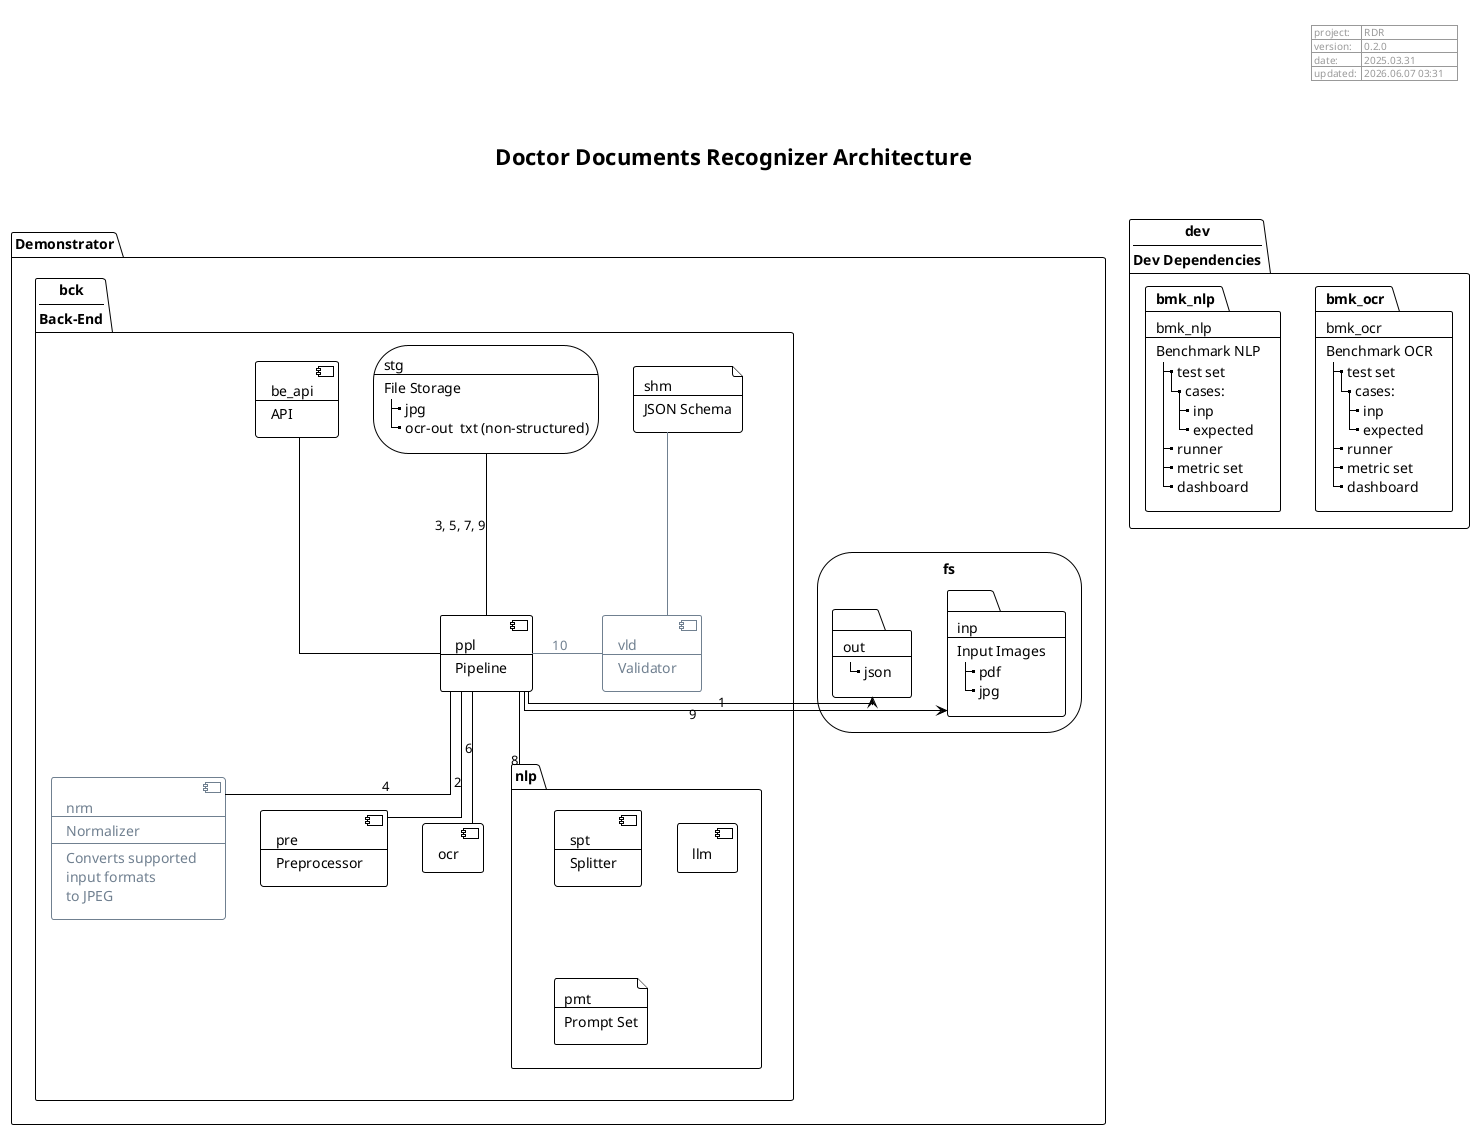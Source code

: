@startuml
'https://plantuml.com/component-diagram

!theme mono

!define C_WIP brown
!define C_FUT slategray
!define C_OPT darkgrey

skinparam {
  linetype ortho
}

<style>
' in progress
.i{
  lineColor C_WIP
  fontColor C_WIP
}
' future releases
.f{
  lineColor C_FUT
  fontColor C_FUT
}
</style>

hide stereotype

header

  | project:  | RDR                       |
  | version:  | 0.2.0                     |
  | date:     | 2025.03.31                |
  | updated:  | %date("yyyy.MM.dd HH:mm") |

end header

title

  Doctor Documents Recognizer Architecture

end title

folder "Demonstrator" as dem {

  storage fs {
  
    folder inp [
      inp
      --
      Input Images
      |_ pdf
      |_ jpg
    ]
    
    folder out [
      out
      --
      |_ json
    ]
  
  }
  
  
    
  package "bck\n----\nBack-End" as prd {
  
    component nrm <<f>> [
      nrm
      --
      Normalizer
      --
      Converts supported 
      input formats
      to JPEG
    ]
    
    component pre [
      pre
      --
      Preprocessor
    ]
    
    component ocr [
      ocr
    ]
    
    package nlp {
    
      component spt [
        spt
        --
        Splitter
      ]
      
      component llm
      
      file pmt [
        pmt
        --
        Prompt Set
      ]
    
    }
    
    component vld <<f>> [
      vld
      --
      Validator
    ]
    
    file shm [
      shm
      --
      JSON Schema
    ]
    
    storage stg [
      stg
      --
      File Storage
      |_ jpg
      |_ ocr-out  txt (non-structured)
    ]
    
    component be_api [
      be_api
      --
      API
    ]
    
    component ppl [
      ppl
      --
      Pipeline
    ]
    
    be_api -- ppl
    
    ppl -- pre : 2
    ppl -- nrm : 4
    ppl -- ocr : 6
    ppl -- nlp : 8
    ppl -r- vld <<f>> : 10
    
    stg -- ppl : 3, 5, 7, 9
    
    vld -u- shm <<f>>
  
  }

}

package "dev\n----\nDev Dependencies" as dev {

  package bmk_ocr [
    bmk_ocr
    --
    Benchmark OCR
    |_ test set
      |_ cases:
        |_ inp
        |_ expected
    |_ runner
    |_ metric set
    |_ dashboard
  ]
  
  package bmk_nlp [
    bmk_nlp
    --
    Benchmark NLP
    |_ test set
      |_ cases:
        |_ inp
        |_ expected
    |_ runner
    |_ metric set
    |_ dashboard
  ]
  

}

ppl -l-> inp : 1
ppl -r-> out : 9


@enduml
